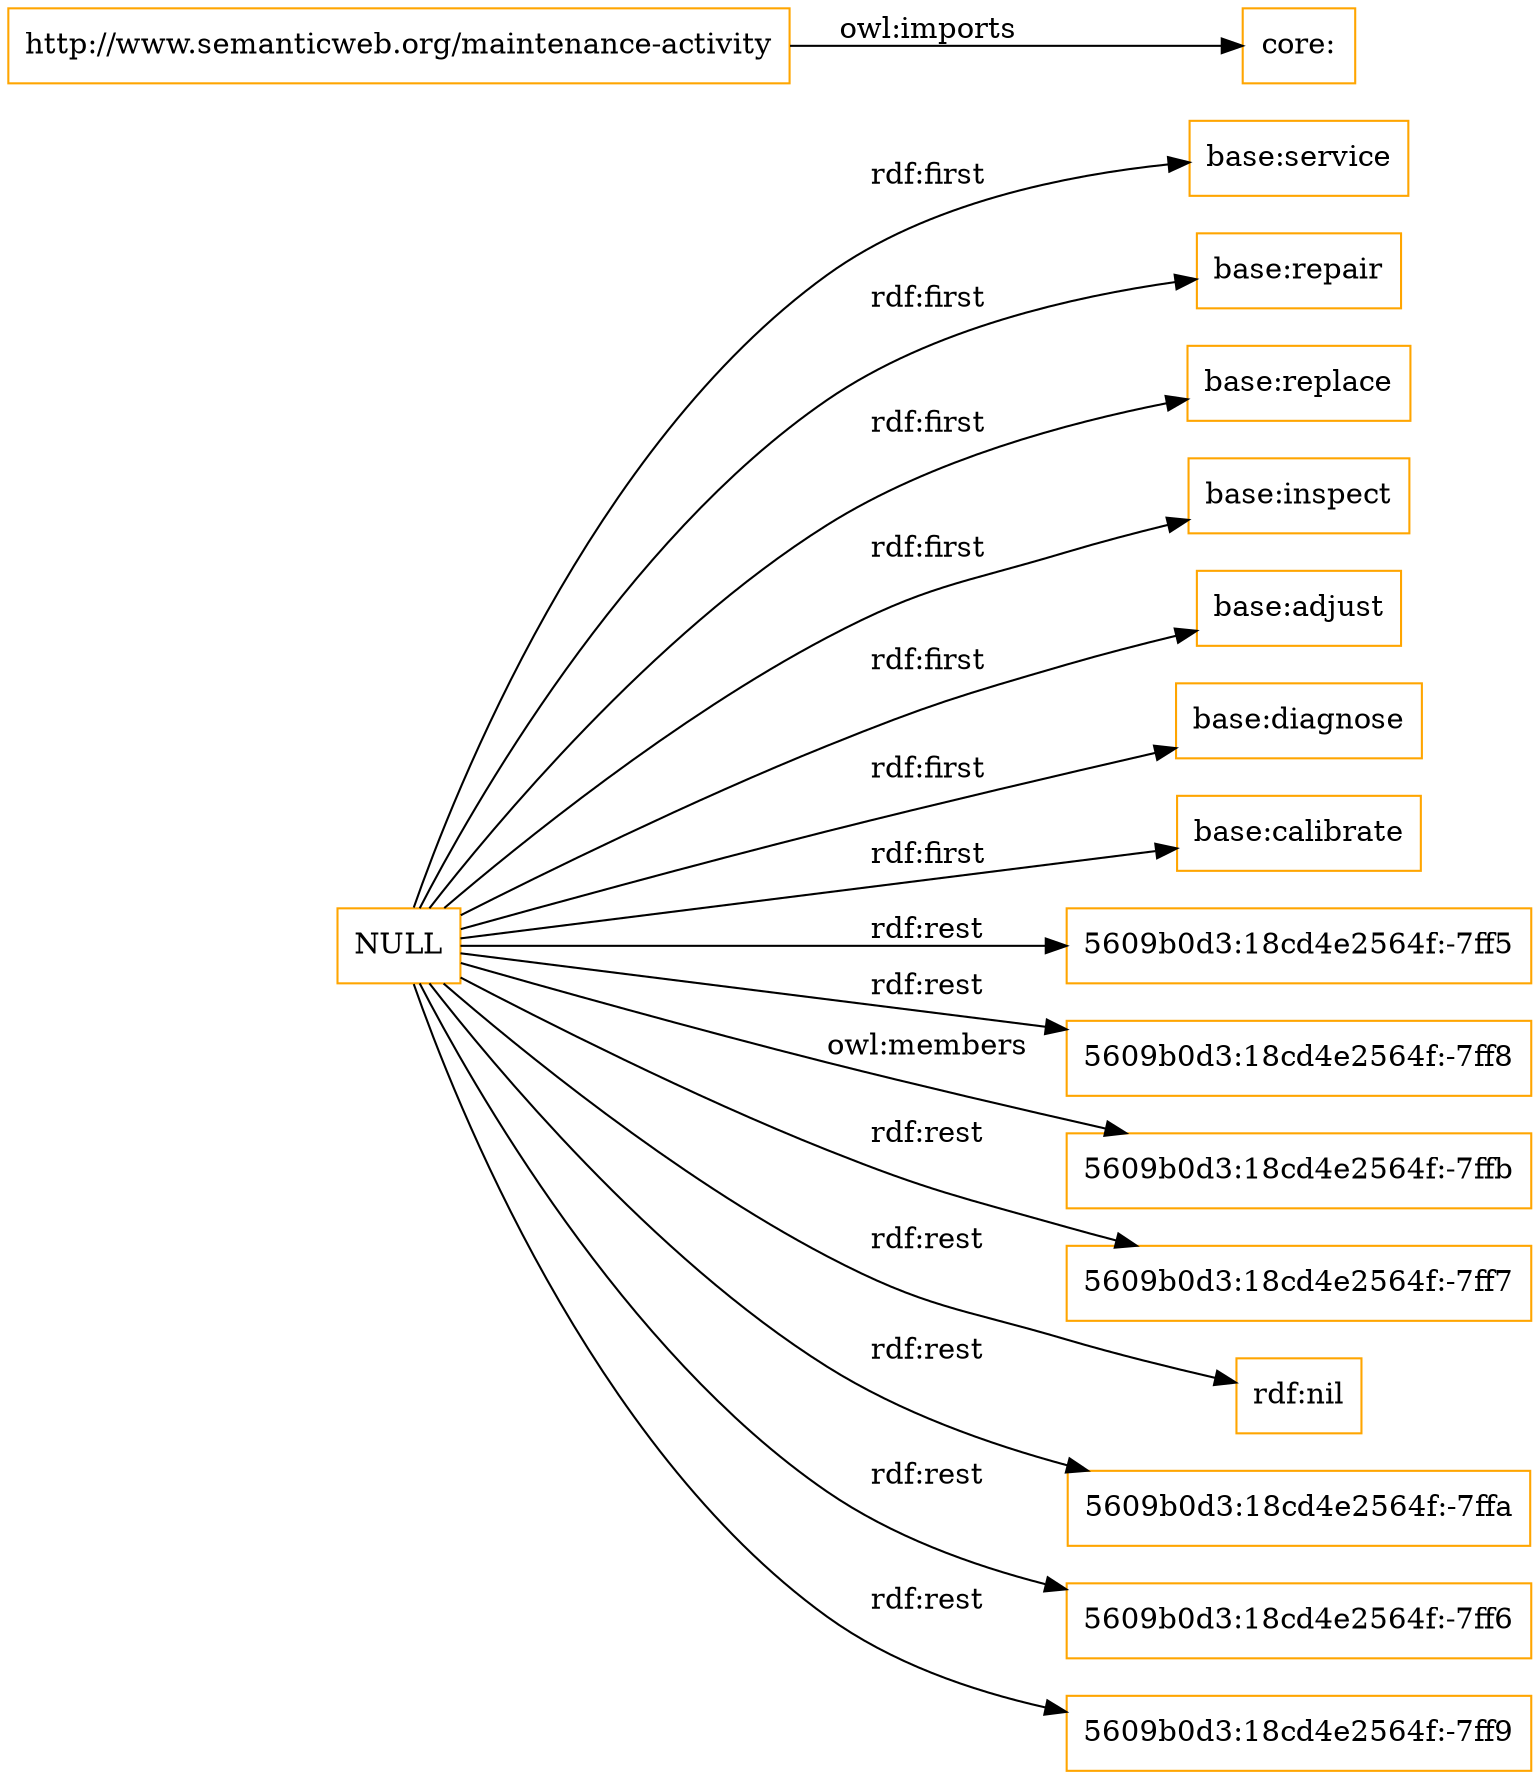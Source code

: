 digraph ar2dtool_diagram { 
rankdir=LR;
size="1501"
node [shape = rectangle, color="orange"]; "base:service" "base:repair" "base:replace" "base:inspect" "base:adjust" "base:diagnose" "base:calibrate" ; /*classes style*/
	"http://www.semanticweb.org/maintenance-activity" -> "core:" [ label = "owl:imports" ];
	"NULL" -> "base:calibrate" [ label = "rdf:first" ];
	"NULL" -> "base:replace" [ label = "rdf:first" ];
	"NULL" -> "5609b0d3:18cd4e2564f:-7ff5" [ label = "rdf:rest" ];
	"NULL" -> "5609b0d3:18cd4e2564f:-7ff8" [ label = "rdf:rest" ];
	"NULL" -> "5609b0d3:18cd4e2564f:-7ffb" [ label = "owl:members" ];
	"NULL" -> "base:adjust" [ label = "rdf:first" ];
	"NULL" -> "5609b0d3:18cd4e2564f:-7ff7" [ label = "rdf:rest" ];
	"NULL" -> "rdf:nil" [ label = "rdf:rest" ];
	"NULL" -> "5609b0d3:18cd4e2564f:-7ffa" [ label = "rdf:rest" ];
	"NULL" -> "base:service" [ label = "rdf:first" ];
	"NULL" -> "5609b0d3:18cd4e2564f:-7ff6" [ label = "rdf:rest" ];
	"NULL" -> "5609b0d3:18cd4e2564f:-7ff9" [ label = "rdf:rest" ];
	"NULL" -> "base:inspect" [ label = "rdf:first" ];
	"NULL" -> "base:repair" [ label = "rdf:first" ];
	"NULL" -> "base:diagnose" [ label = "rdf:first" ];

}
